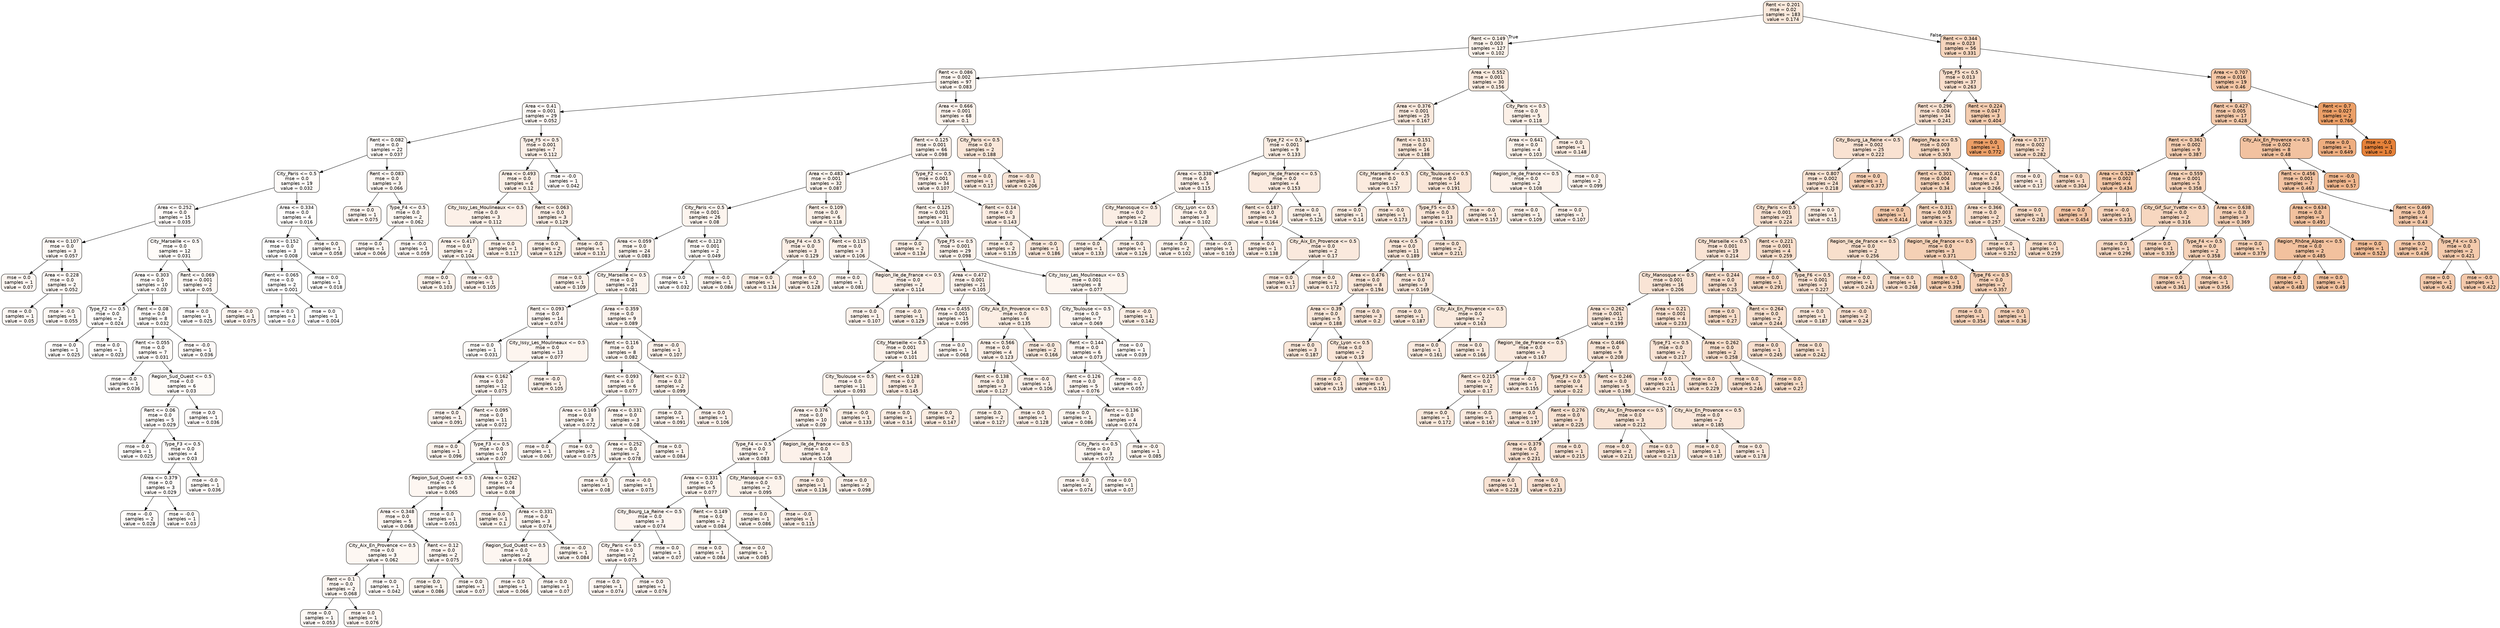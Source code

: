 digraph Tree {
node [shape=box, style="filled, rounded", color="black", fontname=helvetica] ;
edge [fontname=helvetica] ;
0 [label="Rent <= 0.201\nmse = 0.02\nsamples = 183\nvalue = 0.174", fillcolor="#e581392c"] ;
1 [label="Rent <= 0.149\nmse = 0.003\nsamples = 127\nvalue = 0.102", fillcolor="#e581391a"] ;
0 -> 1 [labeldistance=2.5, labelangle=45, headlabel="True"] ;
2 [label="Rent <= 0.086\nmse = 0.002\nsamples = 97\nvalue = 0.083", fillcolor="#e5813915"] ;
1 -> 2 ;
3 [label="Area <= 0.41\nmse = 0.001\nsamples = 29\nvalue = 0.052", fillcolor="#e581390d"] ;
2 -> 3 ;
4 [label="Rent <= 0.082\nmse = 0.0\nsamples = 22\nvalue = 0.037", fillcolor="#e581390a"] ;
3 -> 4 ;
5 [label="City_Paris <= 0.5\nmse = 0.0\nsamples = 19\nvalue = 0.032", fillcolor="#e5813908"] ;
4 -> 5 ;
6 [label="Area <= 0.252\nmse = 0.0\nsamples = 15\nvalue = 0.035", fillcolor="#e5813909"] ;
5 -> 6 ;
7 [label="Area <= 0.107\nmse = 0.0\nsamples = 3\nvalue = 0.057", fillcolor="#e581390e"] ;
6 -> 7 ;
8 [label="mse = 0.0\nsamples = 1\nvalue = 0.07", fillcolor="#e5813912"] ;
7 -> 8 ;
9 [label="Area <= 0.228\nmse = 0.0\nsamples = 2\nvalue = 0.052", fillcolor="#e581390d"] ;
7 -> 9 ;
10 [label="mse = 0.0\nsamples = 1\nvalue = 0.05", fillcolor="#e581390d"] ;
9 -> 10 ;
11 [label="mse = -0.0\nsamples = 1\nvalue = 0.055", fillcolor="#e581390e"] ;
9 -> 11 ;
12 [label="City_Marseille <= 0.5\nmse = 0.0\nsamples = 12\nvalue = 0.031", fillcolor="#e5813908"] ;
6 -> 12 ;
13 [label="Area <= 0.303\nmse = 0.0\nsamples = 10\nvalue = 0.03", fillcolor="#e5813908"] ;
12 -> 13 ;
14 [label="Type_F2 <= 0.5\nmse = 0.0\nsamples = 2\nvalue = 0.024", fillcolor="#e5813906"] ;
13 -> 14 ;
15 [label="mse = 0.0\nsamples = 1\nvalue = 0.025", fillcolor="#e5813906"] ;
14 -> 15 ;
16 [label="mse = 0.0\nsamples = 1\nvalue = 0.023", fillcolor="#e5813906"] ;
14 -> 16 ;
17 [label="Rent <= 0.08\nmse = 0.0\nsamples = 8\nvalue = 0.032", fillcolor="#e5813908"] ;
13 -> 17 ;
18 [label="Rent <= 0.055\nmse = 0.0\nsamples = 7\nvalue = 0.031", fillcolor="#e5813908"] ;
17 -> 18 ;
19 [label="mse = -0.0\nsamples = 1\nvalue = 0.036", fillcolor="#e5813909"] ;
18 -> 19 ;
20 [label="Region_Sud_Ouest <= 0.5\nmse = 0.0\nsamples = 6\nvalue = 0.03", fillcolor="#e5813908"] ;
18 -> 20 ;
21 [label="Rent <= 0.06\nmse = 0.0\nsamples = 5\nvalue = 0.029", fillcolor="#e5813907"] ;
20 -> 21 ;
22 [label="mse = 0.0\nsamples = 1\nvalue = 0.025", fillcolor="#e5813906"] ;
21 -> 22 ;
23 [label="Type_F3 <= 0.5\nmse = 0.0\nsamples = 4\nvalue = 0.03", fillcolor="#e5813908"] ;
21 -> 23 ;
24 [label="Area <= 0.379\nmse = 0.0\nsamples = 3\nvalue = 0.029", fillcolor="#e5813907"] ;
23 -> 24 ;
25 [label="mse = -0.0\nsamples = 2\nvalue = 0.028", fillcolor="#e5813907"] ;
24 -> 25 ;
26 [label="mse = -0.0\nsamples = 1\nvalue = 0.03", fillcolor="#e5813908"] ;
24 -> 26 ;
27 [label="mse = -0.0\nsamples = 1\nvalue = 0.036", fillcolor="#e5813909"] ;
23 -> 27 ;
28 [label="mse = 0.0\nsamples = 1\nvalue = 0.036", fillcolor="#e5813909"] ;
20 -> 28 ;
29 [label="mse = -0.0\nsamples = 1\nvalue = 0.036", fillcolor="#e5813909"] ;
17 -> 29 ;
30 [label="Rent <= 0.069\nmse = 0.001\nsamples = 2\nvalue = 0.05", fillcolor="#e581390d"] ;
12 -> 30 ;
31 [label="mse = 0.0\nsamples = 1\nvalue = 0.025", fillcolor="#e5813906"] ;
30 -> 31 ;
32 [label="mse = -0.0\nsamples = 1\nvalue = 0.075", fillcolor="#e5813913"] ;
30 -> 32 ;
33 [label="Area <= 0.334\nmse = 0.0\nsamples = 4\nvalue = 0.016", fillcolor="#e5813904"] ;
5 -> 33 ;
34 [label="Area <= 0.152\nmse = 0.0\nsamples = 3\nvalue = 0.008", fillcolor="#e5813902"] ;
33 -> 34 ;
35 [label="Rent <= 0.065\nmse = 0.0\nsamples = 2\nvalue = 0.001", fillcolor="#e5813900"] ;
34 -> 35 ;
36 [label="mse = 0.0\nsamples = 1\nvalue = 0.0", fillcolor="#e5813900"] ;
35 -> 36 ;
37 [label="mse = 0.0\nsamples = 1\nvalue = 0.004", fillcolor="#e5813901"] ;
35 -> 37 ;
38 [label="mse = 0.0\nsamples = 1\nvalue = 0.018", fillcolor="#e5813904"] ;
34 -> 38 ;
39 [label="mse = 0.0\nsamples = 1\nvalue = 0.058", fillcolor="#e581390f"] ;
33 -> 39 ;
40 [label="Rent <= 0.083\nmse = 0.0\nsamples = 3\nvalue = 0.066", fillcolor="#e5813911"] ;
4 -> 40 ;
41 [label="mse = 0.0\nsamples = 1\nvalue = 0.075", fillcolor="#e5813913"] ;
40 -> 41 ;
42 [label="Type_F4 <= 0.5\nmse = 0.0\nsamples = 2\nvalue = 0.062", fillcolor="#e5813910"] ;
40 -> 42 ;
43 [label="mse = 0.0\nsamples = 1\nvalue = 0.066", fillcolor="#e5813911"] ;
42 -> 43 ;
44 [label="mse = -0.0\nsamples = 1\nvalue = 0.059", fillcolor="#e581390f"] ;
42 -> 44 ;
45 [label="Type_F5 <= 0.5\nmse = 0.001\nsamples = 7\nvalue = 0.112", fillcolor="#e581391d"] ;
3 -> 45 ;
46 [label="Area <= 0.493\nmse = 0.0\nsamples = 6\nvalue = 0.12", fillcolor="#e581391f"] ;
45 -> 46 ;
47 [label="City_Issy_Les_Moulineaux <= 0.5\nmse = 0.0\nsamples = 3\nvalue = 0.112", fillcolor="#e581391d"] ;
46 -> 47 ;
48 [label="Area <= 0.417\nmse = 0.0\nsamples = 2\nvalue = 0.104", fillcolor="#e581391a"] ;
47 -> 48 ;
49 [label="mse = 0.0\nsamples = 1\nvalue = 0.103", fillcolor="#e581391a"] ;
48 -> 49 ;
50 [label="mse = -0.0\nsamples = 1\nvalue = 0.105", fillcolor="#e581391b"] ;
48 -> 50 ;
51 [label="mse = 0.0\nsamples = 1\nvalue = 0.117", fillcolor="#e581391e"] ;
47 -> 51 ;
52 [label="Rent <= 0.063\nmse = 0.0\nsamples = 3\nvalue = 0.129", fillcolor="#e5813921"] ;
46 -> 52 ;
53 [label="mse = 0.0\nsamples = 2\nvalue = 0.129", fillcolor="#e5813921"] ;
52 -> 53 ;
54 [label="mse = -0.0\nsamples = 1\nvalue = 0.131", fillcolor="#e5813921"] ;
52 -> 54 ;
55 [label="mse = -0.0\nsamples = 1\nvalue = 0.042", fillcolor="#e581390b"] ;
45 -> 55 ;
56 [label="Area <= 0.666\nmse = 0.001\nsamples = 68\nvalue = 0.1", fillcolor="#e5813919"] ;
2 -> 56 ;
57 [label="Rent <= 0.125\nmse = 0.001\nsamples = 66\nvalue = 0.098", fillcolor="#e5813919"] ;
56 -> 57 ;
58 [label="Area <= 0.483\nmse = 0.001\nsamples = 32\nvalue = 0.087", fillcolor="#e5813916"] ;
57 -> 58 ;
59 [label="City_Paris <= 0.5\nmse = 0.001\nsamples = 26\nvalue = 0.08", fillcolor="#e5813915"] ;
58 -> 59 ;
60 [label="Area <= 0.059\nmse = 0.0\nsamples = 24\nvalue = 0.083", fillcolor="#e5813915"] ;
59 -> 60 ;
61 [label="mse = 0.0\nsamples = 1\nvalue = 0.109", fillcolor="#e581391c"] ;
60 -> 61 ;
62 [label="City_Marseille <= 0.5\nmse = 0.0\nsamples = 23\nvalue = 0.081", fillcolor="#e5813915"] ;
60 -> 62 ;
63 [label="Rent <= 0.093\nmse = 0.0\nsamples = 14\nvalue = 0.074", fillcolor="#e5813913"] ;
62 -> 63 ;
64 [label="mse = 0.0\nsamples = 1\nvalue = 0.031", fillcolor="#e5813908"] ;
63 -> 64 ;
65 [label="City_Issy_Les_Moulineaux <= 0.5\nmse = 0.0\nsamples = 13\nvalue = 0.077", fillcolor="#e5813914"] ;
63 -> 65 ;
66 [label="Area <= 0.162\nmse = 0.0\nsamples = 12\nvalue = 0.075", fillcolor="#e5813913"] ;
65 -> 66 ;
67 [label="mse = 0.0\nsamples = 1\nvalue = 0.091", fillcolor="#e5813917"] ;
66 -> 67 ;
68 [label="Rent <= 0.095\nmse = 0.0\nsamples = 11\nvalue = 0.072", fillcolor="#e5813912"] ;
66 -> 68 ;
69 [label="mse = 0.0\nsamples = 1\nvalue = 0.096", fillcolor="#e5813918"] ;
68 -> 69 ;
70 [label="Type_F3 <= 0.5\nmse = 0.0\nsamples = 10\nvalue = 0.07", fillcolor="#e5813912"] ;
68 -> 70 ;
71 [label="Region_Sud_Ouest <= 0.5\nmse = 0.0\nsamples = 6\nvalue = 0.065", fillcolor="#e5813911"] ;
70 -> 71 ;
72 [label="Area <= 0.348\nmse = 0.0\nsamples = 5\nvalue = 0.068", fillcolor="#e5813911"] ;
71 -> 72 ;
73 [label="City_Aix_En_Provence <= 0.5\nmse = 0.0\nsamples = 3\nvalue = 0.062", fillcolor="#e5813910"] ;
72 -> 73 ;
74 [label="Rent <= 0.1\nmse = 0.0\nsamples = 2\nvalue = 0.068", fillcolor="#e5813911"] ;
73 -> 74 ;
75 [label="mse = 0.0\nsamples = 1\nvalue = 0.053", fillcolor="#e581390d"] ;
74 -> 75 ;
76 [label="mse = 0.0\nsamples = 1\nvalue = 0.076", fillcolor="#e5813913"] ;
74 -> 76 ;
77 [label="mse = 0.0\nsamples = 1\nvalue = 0.042", fillcolor="#e581390b"] ;
73 -> 77 ;
78 [label="Rent <= 0.12\nmse = 0.0\nsamples = 2\nvalue = 0.075", fillcolor="#e5813913"] ;
72 -> 78 ;
79 [label="mse = 0.0\nsamples = 1\nvalue = 0.086", fillcolor="#e5813916"] ;
78 -> 79 ;
80 [label="mse = 0.0\nsamples = 1\nvalue = 0.07", fillcolor="#e5813912"] ;
78 -> 80 ;
81 [label="mse = 0.0\nsamples = 1\nvalue = 0.051", fillcolor="#e581390d"] ;
71 -> 81 ;
82 [label="Area <= 0.262\nmse = 0.0\nsamples = 4\nvalue = 0.08", fillcolor="#e5813914"] ;
70 -> 82 ;
83 [label="mse = 0.0\nsamples = 1\nvalue = 0.1", fillcolor="#e5813919"] ;
82 -> 83 ;
84 [label="Area <= 0.331\nmse = 0.0\nsamples = 3\nvalue = 0.074", fillcolor="#e5813913"] ;
82 -> 84 ;
85 [label="Region_Sud_Ouest <= 0.5\nmse = 0.0\nsamples = 2\nvalue = 0.068", fillcolor="#e5813911"] ;
84 -> 85 ;
86 [label="mse = 0.0\nsamples = 1\nvalue = 0.066", fillcolor="#e5813911"] ;
85 -> 86 ;
87 [label="mse = 0.0\nsamples = 1\nvalue = 0.07", fillcolor="#e5813912"] ;
85 -> 87 ;
88 [label="mse = -0.0\nsamples = 1\nvalue = 0.084", fillcolor="#e5813916"] ;
84 -> 88 ;
89 [label="mse = -0.0\nsamples = 1\nvalue = 0.105", fillcolor="#e581391b"] ;
65 -> 89 ;
90 [label="Area <= 0.359\nmse = 0.0\nsamples = 9\nvalue = 0.089", fillcolor="#e5813917"] ;
62 -> 90 ;
91 [label="Rent <= 0.116\nmse = 0.0\nsamples = 8\nvalue = 0.082", fillcolor="#e5813915"] ;
90 -> 91 ;
92 [label="Rent <= 0.093\nmse = 0.0\nsamples = 6\nvalue = 0.077", fillcolor="#e5813914"] ;
91 -> 92 ;
93 [label="Area <= 0.169\nmse = 0.0\nsamples = 3\nvalue = 0.072", fillcolor="#e5813912"] ;
92 -> 93 ;
94 [label="mse = 0.0\nsamples = 1\nvalue = 0.067", fillcolor="#e5813911"] ;
93 -> 94 ;
95 [label="mse = 0.0\nsamples = 2\nvalue = 0.075", fillcolor="#e5813913"] ;
93 -> 95 ;
96 [label="Area <= 0.331\nmse = 0.0\nsamples = 3\nvalue = 0.08", fillcolor="#e5813914"] ;
92 -> 96 ;
97 [label="Area <= 0.252\nmse = 0.0\nsamples = 2\nvalue = 0.078", fillcolor="#e5813914"] ;
96 -> 97 ;
98 [label="mse = 0.0\nsamples = 1\nvalue = 0.08", fillcolor="#e5813914"] ;
97 -> 98 ;
99 [label="mse = -0.0\nsamples = 1\nvalue = 0.075", fillcolor="#e5813913"] ;
97 -> 99 ;
100 [label="mse = 0.0\nsamples = 1\nvalue = 0.084", fillcolor="#e5813915"] ;
96 -> 100 ;
101 [label="Rent <= 0.12\nmse = 0.0\nsamples = 2\nvalue = 0.099", fillcolor="#e5813919"] ;
91 -> 101 ;
102 [label="mse = 0.0\nsamples = 1\nvalue = 0.091", fillcolor="#e5813917"] ;
101 -> 102 ;
103 [label="mse = 0.0\nsamples = 1\nvalue = 0.106", fillcolor="#e581391b"] ;
101 -> 103 ;
104 [label="mse = -0.0\nsamples = 1\nvalue = 0.107", fillcolor="#e581391b"] ;
90 -> 104 ;
105 [label="Rent <= 0.123\nmse = 0.001\nsamples = 2\nvalue = 0.049", fillcolor="#e581390c"] ;
59 -> 105 ;
106 [label="mse = 0.0\nsamples = 1\nvalue = 0.032", fillcolor="#e5813908"] ;
105 -> 106 ;
107 [label="mse = -0.0\nsamples = 1\nvalue = 0.084", fillcolor="#e5813915"] ;
105 -> 107 ;
108 [label="Rent <= 0.109\nmse = 0.0\nsamples = 6\nvalue = 0.118", fillcolor="#e581391e"] ;
58 -> 108 ;
109 [label="Type_F4 <= 0.5\nmse = 0.0\nsamples = 3\nvalue = 0.129", fillcolor="#e5813921"] ;
108 -> 109 ;
110 [label="mse = 0.0\nsamples = 1\nvalue = 0.134", fillcolor="#e5813922"] ;
109 -> 110 ;
111 [label="mse = 0.0\nsamples = 2\nvalue = 0.128", fillcolor="#e5813921"] ;
109 -> 111 ;
112 [label="Rent <= 0.115\nmse = 0.0\nsamples = 3\nvalue = 0.106", fillcolor="#e581391b"] ;
108 -> 112 ;
113 [label="mse = 0.0\nsamples = 1\nvalue = 0.081", fillcolor="#e5813915"] ;
112 -> 113 ;
114 [label="Region_Ile_de_France <= 0.5\nmse = 0.0\nsamples = 2\nvalue = 0.114", fillcolor="#e581391d"] ;
112 -> 114 ;
115 [label="mse = 0.0\nsamples = 1\nvalue = 0.107", fillcolor="#e581391b"] ;
114 -> 115 ;
116 [label="mse = -0.0\nsamples = 1\nvalue = 0.129", fillcolor="#e5813921"] ;
114 -> 116 ;
117 [label="Type_F2 <= 0.5\nmse = 0.001\nsamples = 34\nvalue = 0.107", fillcolor="#e581391b"] ;
57 -> 117 ;
118 [label="Rent <= 0.125\nmse = 0.001\nsamples = 31\nvalue = 0.103", fillcolor="#e581391a"] ;
117 -> 118 ;
119 [label="mse = 0.0\nsamples = 2\nvalue = 0.134", fillcolor="#e5813922"] ;
118 -> 119 ;
120 [label="Type_F5 <= 0.5\nmse = 0.001\nsamples = 29\nvalue = 0.098", fillcolor="#e5813919"] ;
118 -> 120 ;
121 [label="Area <= 0.472\nmse = 0.001\nsamples = 21\nvalue = 0.105", fillcolor="#e581391b"] ;
120 -> 121 ;
122 [label="Area <= 0.455\nmse = 0.001\nsamples = 15\nvalue = 0.095", fillcolor="#e5813918"] ;
121 -> 122 ;
123 [label="City_Marseille <= 0.5\nmse = 0.001\nsamples = 14\nvalue = 0.101", fillcolor="#e581391a"] ;
122 -> 123 ;
124 [label="City_Toulouse <= 0.5\nmse = 0.0\nsamples = 11\nvalue = 0.093", fillcolor="#e5813918"] ;
123 -> 124 ;
125 [label="Area <= 0.376\nmse = 0.0\nsamples = 10\nvalue = 0.09", fillcolor="#e5813917"] ;
124 -> 125 ;
126 [label="Type_F4 <= 0.5\nmse = 0.0\nsamples = 7\nvalue = 0.083", fillcolor="#e5813915"] ;
125 -> 126 ;
127 [label="Area <= 0.331\nmse = 0.0\nsamples = 5\nvalue = 0.077", fillcolor="#e5813914"] ;
126 -> 127 ;
128 [label="City_Bourg_La_Reine <= 0.5\nmse = 0.0\nsamples = 3\nvalue = 0.074", fillcolor="#e5813913"] ;
127 -> 128 ;
129 [label="City_Paris <= 0.5\nmse = 0.0\nsamples = 2\nvalue = 0.075", fillcolor="#e5813913"] ;
128 -> 129 ;
130 [label="mse = 0.0\nsamples = 1\nvalue = 0.074", fillcolor="#e5813913"] ;
129 -> 130 ;
131 [label="mse = 0.0\nsamples = 1\nvalue = 0.076", fillcolor="#e5813913"] ;
129 -> 131 ;
132 [label="mse = 0.0\nsamples = 1\nvalue = 0.07", fillcolor="#e5813912"] ;
128 -> 132 ;
133 [label="Rent <= 0.149\nmse = 0.0\nsamples = 2\nvalue = 0.084", fillcolor="#e5813916"] ;
127 -> 133 ;
134 [label="mse = 0.0\nsamples = 1\nvalue = 0.084", fillcolor="#e5813915"] ;
133 -> 134 ;
135 [label="mse = 0.0\nsamples = 1\nvalue = 0.085", fillcolor="#e5813916"] ;
133 -> 135 ;
136 [label="City_Manosque <= 0.5\nmse = 0.0\nsamples = 2\nvalue = 0.095", fillcolor="#e5813918"] ;
126 -> 136 ;
137 [label="mse = 0.0\nsamples = 1\nvalue = 0.086", fillcolor="#e5813916"] ;
136 -> 137 ;
138 [label="mse = -0.0\nsamples = 1\nvalue = 0.115", fillcolor="#e581391d"] ;
136 -> 138 ;
139 [label="Region_Ile_de_France <= 0.5\nmse = 0.0\nsamples = 3\nvalue = 0.108", fillcolor="#e581391b"] ;
125 -> 139 ;
140 [label="mse = 0.0\nsamples = 1\nvalue = 0.136", fillcolor="#e5813923"] ;
139 -> 140 ;
141 [label="mse = 0.0\nsamples = 2\nvalue = 0.098", fillcolor="#e5813919"] ;
139 -> 141 ;
142 [label="mse = -0.0\nsamples = 1\nvalue = 0.133", fillcolor="#e5813922"] ;
124 -> 142 ;
143 [label="Rent <= 0.128\nmse = 0.0\nsamples = 3\nvalue = 0.145", fillcolor="#e5813925"] ;
123 -> 143 ;
144 [label="mse = 0.0\nsamples = 1\nvalue = 0.14", fillcolor="#e5813924"] ;
143 -> 144 ;
145 [label="mse = 0.0\nsamples = 2\nvalue = 0.147", fillcolor="#e5813926"] ;
143 -> 145 ;
146 [label="mse = 0.0\nsamples = 1\nvalue = 0.068", fillcolor="#e5813911"] ;
122 -> 146 ;
147 [label="City_Aix_En_Provence <= 0.5\nmse = 0.0\nsamples = 6\nvalue = 0.135", fillcolor="#e5813922"] ;
121 -> 147 ;
148 [label="Area <= 0.566\nmse = 0.0\nsamples = 4\nvalue = 0.123", fillcolor="#e581391f"] ;
147 -> 148 ;
149 [label="Rent <= 0.138\nmse = 0.0\nsamples = 3\nvalue = 0.127", fillcolor="#e5813920"] ;
148 -> 149 ;
150 [label="mse = 0.0\nsamples = 2\nvalue = 0.127", fillcolor="#e5813920"] ;
149 -> 150 ;
151 [label="mse = 0.0\nsamples = 1\nvalue = 0.128", fillcolor="#e5813921"] ;
149 -> 151 ;
152 [label="mse = -0.0\nsamples = 1\nvalue = 0.106", fillcolor="#e581391b"] ;
148 -> 152 ;
153 [label="mse = -0.0\nsamples = 2\nvalue = 0.166", fillcolor="#e581392a"] ;
147 -> 153 ;
154 [label="City_Issy_Les_Moulineaux <= 0.5\nmse = 0.001\nsamples = 8\nvalue = 0.077", fillcolor="#e5813914"] ;
120 -> 154 ;
155 [label="City_Toulouse <= 0.5\nmse = 0.0\nsamples = 7\nvalue = 0.069", fillcolor="#e5813912"] ;
154 -> 155 ;
156 [label="Rent <= 0.144\nmse = 0.0\nsamples = 6\nvalue = 0.073", fillcolor="#e5813913"] ;
155 -> 156 ;
157 [label="Rent <= 0.126\nmse = 0.0\nsamples = 5\nvalue = 0.076", fillcolor="#e5813913"] ;
156 -> 157 ;
158 [label="mse = 0.0\nsamples = 1\nvalue = 0.086", fillcolor="#e5813916"] ;
157 -> 158 ;
159 [label="Rent <= 0.136\nmse = 0.0\nsamples = 4\nvalue = 0.074", fillcolor="#e5813913"] ;
157 -> 159 ;
160 [label="City_Paris <= 0.5\nmse = 0.0\nsamples = 3\nvalue = 0.072", fillcolor="#e5813912"] ;
159 -> 160 ;
161 [label="mse = 0.0\nsamples = 2\nvalue = 0.074", fillcolor="#e5813913"] ;
160 -> 161 ;
162 [label="mse = 0.0\nsamples = 1\nvalue = 0.07", fillcolor="#e5813912"] ;
160 -> 162 ;
163 [label="mse = -0.0\nsamples = 1\nvalue = 0.085", fillcolor="#e5813916"] ;
159 -> 163 ;
164 [label="mse = -0.0\nsamples = 1\nvalue = 0.057", fillcolor="#e581390e"] ;
156 -> 164 ;
165 [label="mse = 0.0\nsamples = 1\nvalue = 0.039", fillcolor="#e581390a"] ;
155 -> 165 ;
166 [label="mse = -0.0\nsamples = 1\nvalue = 0.142", fillcolor="#e5813924"] ;
154 -> 166 ;
167 [label="Rent <= 0.14\nmse = 0.0\nsamples = 3\nvalue = 0.143", fillcolor="#e5813925"] ;
117 -> 167 ;
168 [label="mse = 0.0\nsamples = 2\nvalue = 0.135", fillcolor="#e5813922"] ;
167 -> 168 ;
169 [label="mse = -0.0\nsamples = 1\nvalue = 0.186", fillcolor="#e581392f"] ;
167 -> 169 ;
170 [label="City_Paris <= 0.5\nmse = 0.0\nsamples = 2\nvalue = 0.188", fillcolor="#e5813930"] ;
56 -> 170 ;
171 [label="mse = 0.0\nsamples = 1\nvalue = 0.17", fillcolor="#e581392b"] ;
170 -> 171 ;
172 [label="mse = -0.0\nsamples = 1\nvalue = 0.206", fillcolor="#e5813935"] ;
170 -> 172 ;
173 [label="Area <= 0.552\nmse = 0.001\nsamples = 30\nvalue = 0.156", fillcolor="#e5813928"] ;
1 -> 173 ;
174 [label="Area <= 0.376\nmse = 0.001\nsamples = 25\nvalue = 0.167", fillcolor="#e581392b"] ;
173 -> 174 ;
175 [label="Type_F2 <= 0.5\nmse = 0.001\nsamples = 9\nvalue = 0.133", fillcolor="#e5813922"] ;
174 -> 175 ;
176 [label="Area <= 0.338\nmse = 0.0\nsamples = 5\nvalue = 0.115", fillcolor="#e581391d"] ;
175 -> 176 ;
177 [label="City_Manosque <= 0.5\nmse = 0.0\nsamples = 2\nvalue = 0.128", fillcolor="#e5813921"] ;
176 -> 177 ;
178 [label="mse = 0.0\nsamples = 1\nvalue = 0.133", fillcolor="#e5813922"] ;
177 -> 178 ;
179 [label="mse = 0.0\nsamples = 1\nvalue = 0.126", fillcolor="#e5813920"] ;
177 -> 179 ;
180 [label="City_Lyon <= 0.5\nmse = 0.0\nsamples = 3\nvalue = 0.102", fillcolor="#e581391a"] ;
176 -> 180 ;
181 [label="mse = 0.0\nsamples = 2\nvalue = 0.102", fillcolor="#e581391a"] ;
180 -> 181 ;
182 [label="mse = -0.0\nsamples = 1\nvalue = 0.103", fillcolor="#e581391a"] ;
180 -> 182 ;
183 [label="Region_Ile_de_France <= 0.5\nmse = 0.0\nsamples = 4\nvalue = 0.153", fillcolor="#e5813927"] ;
175 -> 183 ;
184 [label="Rent <= 0.187\nmse = 0.0\nsamples = 3\nvalue = 0.164", fillcolor="#e581392a"] ;
183 -> 184 ;
185 [label="mse = 0.0\nsamples = 1\nvalue = 0.138", fillcolor="#e5813923"] ;
184 -> 185 ;
186 [label="City_Aix_En_Provence <= 0.5\nmse = 0.0\nsamples = 2\nvalue = 0.17", fillcolor="#e581392b"] ;
184 -> 186 ;
187 [label="mse = 0.0\nsamples = 1\nvalue = 0.17", fillcolor="#e581392b"] ;
186 -> 187 ;
188 [label="mse = 0.0\nsamples = 1\nvalue = 0.172", fillcolor="#e581392c"] ;
186 -> 188 ;
189 [label="mse = 0.0\nsamples = 1\nvalue = 0.126", fillcolor="#e5813920"] ;
183 -> 189 ;
190 [label="Rent <= 0.151\nmse = 0.0\nsamples = 16\nvalue = 0.188", fillcolor="#e5813930"] ;
174 -> 190 ;
191 [label="City_Marseille <= 0.5\nmse = 0.0\nsamples = 2\nvalue = 0.157", fillcolor="#e5813928"] ;
190 -> 191 ;
192 [label="mse = 0.0\nsamples = 1\nvalue = 0.14", fillcolor="#e5813924"] ;
191 -> 192 ;
193 [label="mse = -0.0\nsamples = 1\nvalue = 0.173", fillcolor="#e581392c"] ;
191 -> 193 ;
194 [label="City_Toulouse <= 0.5\nmse = 0.0\nsamples = 14\nvalue = 0.191", fillcolor="#e5813931"] ;
190 -> 194 ;
195 [label="Type_F5 <= 0.5\nmse = 0.0\nsamples = 13\nvalue = 0.193", fillcolor="#e5813931"] ;
194 -> 195 ;
196 [label="Area <= 0.5\nmse = 0.0\nsamples = 11\nvalue = 0.189", fillcolor="#e5813930"] ;
195 -> 196 ;
197 [label="Area <= 0.476\nmse = 0.0\nsamples = 8\nvalue = 0.194", fillcolor="#e5813932"] ;
196 -> 197 ;
198 [label="Area <= 0.39\nmse = 0.0\nsamples = 5\nvalue = 0.188", fillcolor="#e5813930"] ;
197 -> 198 ;
199 [label="mse = 0.0\nsamples = 3\nvalue = 0.187", fillcolor="#e5813930"] ;
198 -> 199 ;
200 [label="City_Lyon <= 0.5\nmse = 0.0\nsamples = 2\nvalue = 0.19", fillcolor="#e5813931"] ;
198 -> 200 ;
201 [label="mse = 0.0\nsamples = 1\nvalue = 0.19", fillcolor="#e5813930"] ;
200 -> 201 ;
202 [label="mse = 0.0\nsamples = 1\nvalue = 0.191", fillcolor="#e5813931"] ;
200 -> 202 ;
203 [label="mse = 0.0\nsamples = 3\nvalue = 0.2", fillcolor="#e5813933"] ;
197 -> 203 ;
204 [label="Rent <= 0.174\nmse = 0.0\nsamples = 3\nvalue = 0.169", fillcolor="#e581392b"] ;
196 -> 204 ;
205 [label="mse = 0.0\nsamples = 1\nvalue = 0.187", fillcolor="#e5813930"] ;
204 -> 205 ;
206 [label="City_Aix_En_Provence <= 0.5\nmse = 0.0\nsamples = 2\nvalue = 0.163", fillcolor="#e581392a"] ;
204 -> 206 ;
207 [label="mse = 0.0\nsamples = 1\nvalue = 0.161", fillcolor="#e5813929"] ;
206 -> 207 ;
208 [label="mse = 0.0\nsamples = 1\nvalue = 0.166", fillcolor="#e581392a"] ;
206 -> 208 ;
209 [label="mse = 0.0\nsamples = 2\nvalue = 0.211", fillcolor="#e5813936"] ;
195 -> 209 ;
210 [label="mse = -0.0\nsamples = 1\nvalue = 0.157", fillcolor="#e5813928"] ;
194 -> 210 ;
211 [label="City_Paris <= 0.5\nmse = 0.0\nsamples = 5\nvalue = 0.118", fillcolor="#e581391e"] ;
173 -> 211 ;
212 [label="Area <= 0.641\nmse = 0.0\nsamples = 4\nvalue = 0.103", fillcolor="#e581391a"] ;
211 -> 212 ;
213 [label="Region_Ile_de_France <= 0.5\nmse = 0.0\nsamples = 2\nvalue = 0.108", fillcolor="#e581391c"] ;
212 -> 213 ;
214 [label="mse = 0.0\nsamples = 1\nvalue = 0.109", fillcolor="#e581391c"] ;
213 -> 214 ;
215 [label="mse = 0.0\nsamples = 1\nvalue = 0.107", fillcolor="#e581391b"] ;
213 -> 215 ;
216 [label="mse = 0.0\nsamples = 2\nvalue = 0.099", fillcolor="#e5813919"] ;
212 -> 216 ;
217 [label="mse = 0.0\nsamples = 1\nvalue = 0.148", fillcolor="#e5813926"] ;
211 -> 217 ;
218 [label="Rent <= 0.344\nmse = 0.023\nsamples = 56\nvalue = 0.331", fillcolor="#e5813954"] ;
0 -> 218 [labeldistance=2.5, labelangle=-45, headlabel="False"] ;
219 [label="Type_F5 <= 0.5\nmse = 0.013\nsamples = 37\nvalue = 0.263", fillcolor="#e5813943"] ;
218 -> 219 ;
220 [label="Rent <= 0.296\nmse = 0.004\nsamples = 34\nvalue = 0.241", fillcolor="#e581393d"] ;
219 -> 220 ;
221 [label="City_Bourg_La_Reine <= 0.5\nmse = 0.002\nsamples = 25\nvalue = 0.222", fillcolor="#e5813939"] ;
220 -> 221 ;
222 [label="Area <= 0.807\nmse = 0.002\nsamples = 24\nvalue = 0.218", fillcolor="#e5813938"] ;
221 -> 222 ;
223 [label="City_Paris <= 0.5\nmse = 0.001\nsamples = 23\nvalue = 0.224", fillcolor="#e5813939"] ;
222 -> 223 ;
224 [label="City_Marseille <= 0.5\nmse = 0.001\nsamples = 19\nvalue = 0.214", fillcolor="#e5813937"] ;
223 -> 224 ;
225 [label="City_Manosque <= 0.5\nmse = 0.001\nsamples = 16\nvalue = 0.206", fillcolor="#e5813935"] ;
224 -> 225 ;
226 [label="Area <= 0.262\nmse = 0.001\nsamples = 12\nvalue = 0.199", fillcolor="#e5813933"] ;
225 -> 226 ;
227 [label="Region_Ile_de_France <= 0.5\nmse = 0.0\nsamples = 3\nvalue = 0.167", fillcolor="#e581392a"] ;
226 -> 227 ;
228 [label="Rent <= 0.215\nmse = 0.0\nsamples = 2\nvalue = 0.17", fillcolor="#e581392b"] ;
227 -> 228 ;
229 [label="mse = 0.0\nsamples = 1\nvalue = 0.172", fillcolor="#e581392c"] ;
228 -> 229 ;
230 [label="mse = -0.0\nsamples = 1\nvalue = 0.167", fillcolor="#e581392b"] ;
228 -> 230 ;
231 [label="mse = -0.0\nsamples = 1\nvalue = 0.155", fillcolor="#e5813927"] ;
227 -> 231 ;
232 [label="Area <= 0.466\nmse = 0.0\nsamples = 9\nvalue = 0.208", fillcolor="#e5813935"] ;
226 -> 232 ;
233 [label="Type_F3 <= 0.5\nmse = 0.0\nsamples = 4\nvalue = 0.22", fillcolor="#e5813938"] ;
232 -> 233 ;
234 [label="mse = 0.0\nsamples = 1\nvalue = 0.197", fillcolor="#e5813932"] ;
233 -> 234 ;
235 [label="Rent <= 0.276\nmse = 0.0\nsamples = 3\nvalue = 0.225", fillcolor="#e5813939"] ;
233 -> 235 ;
236 [label="Area <= 0.379\nmse = 0.0\nsamples = 2\nvalue = 0.231", fillcolor="#e581393b"] ;
235 -> 236 ;
237 [label="mse = 0.0\nsamples = 1\nvalue = 0.228", fillcolor="#e581393a"] ;
236 -> 237 ;
238 [label="mse = 0.0\nsamples = 1\nvalue = 0.233", fillcolor="#e581393b"] ;
236 -> 238 ;
239 [label="mse = 0.0\nsamples = 1\nvalue = 0.215", fillcolor="#e5813937"] ;
235 -> 239 ;
240 [label="Rent <= 0.246\nmse = 0.0\nsamples = 5\nvalue = 0.198", fillcolor="#e5813933"] ;
232 -> 240 ;
241 [label="City_Aix_En_Provence <= 0.5\nmse = 0.0\nsamples = 3\nvalue = 0.212", fillcolor="#e5813936"] ;
240 -> 241 ;
242 [label="mse = 0.0\nsamples = 2\nvalue = 0.211", fillcolor="#e5813936"] ;
241 -> 242 ;
243 [label="mse = 0.0\nsamples = 1\nvalue = 0.213", fillcolor="#e5813936"] ;
241 -> 243 ;
244 [label="City_Aix_En_Provence <= 0.5\nmse = 0.0\nsamples = 2\nvalue = 0.185", fillcolor="#e581392f"] ;
240 -> 244 ;
245 [label="mse = 0.0\nsamples = 1\nvalue = 0.187", fillcolor="#e5813930"] ;
244 -> 245 ;
246 [label="mse = 0.0\nsamples = 1\nvalue = 0.178", fillcolor="#e581392d"] ;
244 -> 246 ;
247 [label="Area <= 0.21\nmse = 0.001\nsamples = 4\nvalue = 0.233", fillcolor="#e581393c"] ;
225 -> 247 ;
248 [label="Type_F1 <= 0.5\nmse = 0.0\nsamples = 2\nvalue = 0.217", fillcolor="#e5813937"] ;
247 -> 248 ;
249 [label="mse = 0.0\nsamples = 1\nvalue = 0.211", fillcolor="#e5813936"] ;
248 -> 249 ;
250 [label="mse = 0.0\nsamples = 1\nvalue = 0.229", fillcolor="#e581393a"] ;
248 -> 250 ;
251 [label="Area <= 0.262\nmse = 0.0\nsamples = 2\nvalue = 0.258", fillcolor="#e5813942"] ;
247 -> 251 ;
252 [label="mse = 0.0\nsamples = 1\nvalue = 0.246", fillcolor="#e581393f"] ;
251 -> 252 ;
253 [label="mse = 0.0\nsamples = 1\nvalue = 0.27", fillcolor="#e5813945"] ;
251 -> 253 ;
254 [label="Rent <= 0.244\nmse = 0.0\nsamples = 3\nvalue = 0.25", fillcolor="#e5813940"] ;
224 -> 254 ;
255 [label="mse = 0.0\nsamples = 1\nvalue = 0.27", fillcolor="#e5813945"] ;
254 -> 255 ;
256 [label="Rent <= 0.264\nmse = 0.0\nsamples = 2\nvalue = 0.244", fillcolor="#e581393e"] ;
254 -> 256 ;
257 [label="mse = 0.0\nsamples = 1\nvalue = 0.245", fillcolor="#e581393f"] ;
256 -> 257 ;
258 [label="mse = 0.0\nsamples = 1\nvalue = 0.242", fillcolor="#e581393e"] ;
256 -> 258 ;
259 [label="Rent <= 0.221\nmse = 0.001\nsamples = 4\nvalue = 0.259", fillcolor="#e5813942"] ;
223 -> 259 ;
260 [label="mse = 0.0\nsamples = 1\nvalue = 0.291", fillcolor="#e581394a"] ;
259 -> 260 ;
261 [label="Type_F6 <= 0.5\nmse = 0.001\nsamples = 3\nvalue = 0.227", fillcolor="#e581393a"] ;
259 -> 261 ;
262 [label="mse = 0.0\nsamples = 1\nvalue = 0.187", fillcolor="#e5813930"] ;
261 -> 262 ;
263 [label="mse = -0.0\nsamples = 2\nvalue = 0.24", fillcolor="#e581393d"] ;
261 -> 263 ;
264 [label="mse = 0.0\nsamples = 1\nvalue = 0.15", fillcolor="#e5813926"] ;
222 -> 264 ;
265 [label="mse = 0.0\nsamples = 1\nvalue = 0.377", fillcolor="#e5813960"] ;
221 -> 265 ;
266 [label="Region_Paca <= 0.5\nmse = 0.003\nsamples = 9\nvalue = 0.303", fillcolor="#e581394d"] ;
220 -> 266 ;
267 [label="Rent <= 0.301\nmse = 0.004\nsamples = 6\nvalue = 0.34", fillcolor="#e5813957"] ;
266 -> 267 ;
268 [label="mse = 0.0\nsamples = 1\nvalue = 0.414", fillcolor="#e581396a"] ;
267 -> 268 ;
269 [label="Rent <= 0.311\nmse = 0.003\nsamples = 5\nvalue = 0.325", fillcolor="#e5813953"] ;
267 -> 269 ;
270 [label="Region_Ile_de_France <= 0.5\nmse = 0.0\nsamples = 2\nvalue = 0.256", fillcolor="#e5813941"] ;
269 -> 270 ;
271 [label="mse = 0.0\nsamples = 1\nvalue = 0.243", fillcolor="#e581393e"] ;
270 -> 271 ;
272 [label="mse = 0.0\nsamples = 1\nvalue = 0.268", fillcolor="#e5813944"] ;
270 -> 272 ;
273 [label="Region_Ile_de_France <= 0.5\nmse = 0.0\nsamples = 3\nvalue = 0.371", fillcolor="#e581395f"] ;
269 -> 273 ;
274 [label="mse = 0.0\nsamples = 1\nvalue = 0.398", fillcolor="#e5813966"] ;
273 -> 274 ;
275 [label="Type_F6 <= 0.5\nmse = 0.0\nsamples = 2\nvalue = 0.357", fillcolor="#e581395b"] ;
273 -> 275 ;
276 [label="mse = 0.0\nsamples = 1\nvalue = 0.354", fillcolor="#e581395a"] ;
275 -> 276 ;
277 [label="mse = 0.0\nsamples = 1\nvalue = 0.36", fillcolor="#e581395c"] ;
275 -> 277 ;
278 [label="Area <= 0.41\nmse = 0.0\nsamples = 3\nvalue = 0.266", fillcolor="#e5813944"] ;
266 -> 278 ;
279 [label="Area <= 0.366\nmse = 0.0\nsamples = 2\nvalue = 0.257", fillcolor="#e5813942"] ;
278 -> 279 ;
280 [label="mse = 0.0\nsamples = 1\nvalue = 0.252", fillcolor="#e5813940"] ;
279 -> 280 ;
281 [label="mse = 0.0\nsamples = 1\nvalue = 0.259", fillcolor="#e5813942"] ;
279 -> 281 ;
282 [label="mse = 0.0\nsamples = 1\nvalue = 0.283", fillcolor="#e5813948"] ;
278 -> 282 ;
283 [label="Rent <= 0.224\nmse = 0.047\nsamples = 3\nvalue = 0.404", fillcolor="#e5813967"] ;
219 -> 283 ;
284 [label="mse = 0.0\nsamples = 1\nvalue = 0.772", fillcolor="#e58139c5"] ;
283 -> 284 ;
285 [label="Area <= 0.717\nmse = 0.002\nsamples = 2\nvalue = 0.282", fillcolor="#e5813948"] ;
283 -> 285 ;
286 [label="mse = 0.0\nsamples = 1\nvalue = 0.17", fillcolor="#e581392b"] ;
285 -> 286 ;
287 [label="mse = 0.0\nsamples = 1\nvalue = 0.304", fillcolor="#e581394d"] ;
285 -> 287 ;
288 [label="Area <= 0.707\nmse = 0.016\nsamples = 19\nvalue = 0.46", fillcolor="#e5813975"] ;
218 -> 288 ;
289 [label="Rent <= 0.427\nmse = 0.005\nsamples = 17\nvalue = 0.428", fillcolor="#e581396d"] ;
288 -> 289 ;
290 [label="Rent <= 0.361\nmse = 0.002\nsamples = 9\nvalue = 0.387", fillcolor="#e5813963"] ;
289 -> 290 ;
291 [label="Area <= 0.528\nmse = 0.002\nsamples = 4\nvalue = 0.434", fillcolor="#e581396f"] ;
290 -> 291 ;
292 [label="mse = 0.0\nsamples = 3\nvalue = 0.454", fillcolor="#e5813974"] ;
291 -> 292 ;
293 [label="mse = -0.0\nsamples = 1\nvalue = 0.335", fillcolor="#e5813956"] ;
291 -> 293 ;
294 [label="Area <= 0.559\nmse = 0.001\nsamples = 5\nvalue = 0.358", fillcolor="#e581395b"] ;
290 -> 294 ;
295 [label="City_Gif_Sur_Yvette <= 0.5\nmse = 0.0\nsamples = 2\nvalue = 0.316", fillcolor="#e5813951"] ;
294 -> 295 ;
296 [label="mse = 0.0\nsamples = 1\nvalue = 0.296", fillcolor="#e581394c"] ;
295 -> 296 ;
297 [label="mse = 0.0\nsamples = 1\nvalue = 0.335", fillcolor="#e5813955"] ;
295 -> 297 ;
298 [label="Area <= 0.638\nmse = 0.0\nsamples = 3\nvalue = 0.369", fillcolor="#e581395e"] ;
294 -> 298 ;
299 [label="Type_F4 <= 0.5\nmse = 0.0\nsamples = 2\nvalue = 0.358", fillcolor="#e581395b"] ;
298 -> 299 ;
300 [label="mse = 0.0\nsamples = 1\nvalue = 0.361", fillcolor="#e581395c"] ;
299 -> 300 ;
301 [label="mse = -0.0\nsamples = 1\nvalue = 0.356", fillcolor="#e581395b"] ;
299 -> 301 ;
302 [label="mse = 0.0\nsamples = 1\nvalue = 0.379", fillcolor="#e5813961"] ;
298 -> 302 ;
303 [label="City_Aix_En_Provence <= 0.5\nmse = 0.002\nsamples = 8\nvalue = 0.48", fillcolor="#e581397a"] ;
289 -> 303 ;
304 [label="Rent <= 0.456\nmse = 0.001\nsamples = 7\nvalue = 0.463", fillcolor="#e5813976"] ;
303 -> 304 ;
305 [label="Area <= 0.634\nmse = 0.0\nsamples = 3\nvalue = 0.491", fillcolor="#e581397d"] ;
304 -> 305 ;
306 [label="Region_Rhône_Alpes <= 0.5\nmse = 0.0\nsamples = 2\nvalue = 0.485", fillcolor="#e581397c"] ;
305 -> 306 ;
307 [label="mse = 0.0\nsamples = 1\nvalue = 0.483", fillcolor="#e581397b"] ;
306 -> 307 ;
308 [label="mse = 0.0\nsamples = 1\nvalue = 0.49", fillcolor="#e581397d"] ;
306 -> 308 ;
309 [label="mse = 0.0\nsamples = 1\nvalue = 0.523", fillcolor="#e5813985"] ;
305 -> 309 ;
310 [label="Rent <= 0.469\nmse = 0.0\nsamples = 4\nvalue = 0.43", fillcolor="#e581396e"] ;
304 -> 310 ;
311 [label="mse = 0.0\nsamples = 2\nvalue = 0.436", fillcolor="#e581396f"] ;
310 -> 311 ;
312 [label="Type_F4 <= 0.5\nmse = 0.0\nsamples = 2\nvalue = 0.421", fillcolor="#e581396b"] ;
310 -> 312 ;
313 [label="mse = 0.0\nsamples = 1\nvalue = 0.42", fillcolor="#e581396b"] ;
312 -> 313 ;
314 [label="mse = -0.0\nsamples = 1\nvalue = 0.422", fillcolor="#e581396c"] ;
312 -> 314 ;
315 [label="mse = -0.0\nsamples = 1\nvalue = 0.57", fillcolor="#e5813991"] ;
303 -> 315 ;
316 [label="Rent <= 0.7\nmse = 0.027\nsamples = 2\nvalue = 0.766", fillcolor="#e58139c3"] ;
288 -> 316 ;
317 [label="mse = 0.0\nsamples = 1\nvalue = 0.649", fillcolor="#e58139a5"] ;
316 -> 317 ;
318 [label="mse = -0.0\nsamples = 1\nvalue = 1.0", fillcolor="#e58139ff"] ;
316 -> 318 ;
}